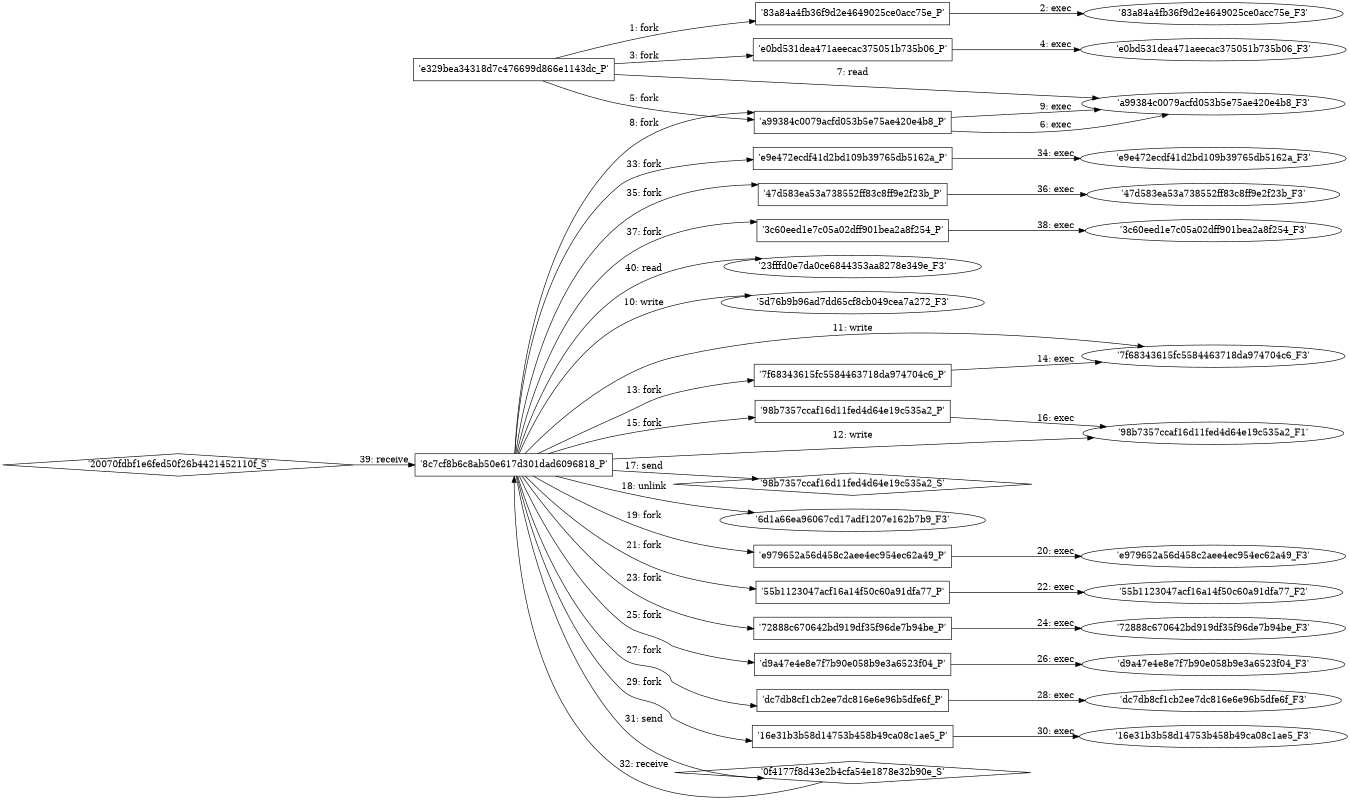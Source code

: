 digraph "D:\Learning\Paper\apt\基于CTI的攻击预警\Dataset\攻击图\ASGfromALLCTI\Threat Spotlight TeslaCrypt - Decrypt It Yourself.dot" {
rankdir="LR"
size="9"
fixedsize="false"
splines="true"
nodesep=0.3
ranksep=0
fontsize=10
overlap="scalexy"
engine= "neato"
	"'e329bea34318d7c476699d866e1143dc_P'" [node_type=Process shape=box]
	"'83a84a4fb36f9d2e4649025ce0acc75e_P'" [node_type=Process shape=box]
	"'e329bea34318d7c476699d866e1143dc_P'" -> "'83a84a4fb36f9d2e4649025ce0acc75e_P'" [label="1: fork"]
	"'83a84a4fb36f9d2e4649025ce0acc75e_P'" [node_type=Process shape=box]
	"'83a84a4fb36f9d2e4649025ce0acc75e_F3'" [node_type=File shape=ellipse]
	"'83a84a4fb36f9d2e4649025ce0acc75e_P'" -> "'83a84a4fb36f9d2e4649025ce0acc75e_F3'" [label="2: exec"]
	"'e329bea34318d7c476699d866e1143dc_P'" [node_type=Process shape=box]
	"'e0bd531dea471aeecac375051b735b06_P'" [node_type=Process shape=box]
	"'e329bea34318d7c476699d866e1143dc_P'" -> "'e0bd531dea471aeecac375051b735b06_P'" [label="3: fork"]
	"'e0bd531dea471aeecac375051b735b06_P'" [node_type=Process shape=box]
	"'e0bd531dea471aeecac375051b735b06_F3'" [node_type=File shape=ellipse]
	"'e0bd531dea471aeecac375051b735b06_P'" -> "'e0bd531dea471aeecac375051b735b06_F3'" [label="4: exec"]
	"'e329bea34318d7c476699d866e1143dc_P'" [node_type=Process shape=box]
	"'a99384c0079acfd053b5e75ae420e4b8_P'" [node_type=Process shape=box]
	"'e329bea34318d7c476699d866e1143dc_P'" -> "'a99384c0079acfd053b5e75ae420e4b8_P'" [label="5: fork"]
	"'a99384c0079acfd053b5e75ae420e4b8_P'" [node_type=Process shape=box]
	"'a99384c0079acfd053b5e75ae420e4b8_F3'" [node_type=File shape=ellipse]
	"'a99384c0079acfd053b5e75ae420e4b8_P'" -> "'a99384c0079acfd053b5e75ae420e4b8_F3'" [label="6: exec"]
	"'a99384c0079acfd053b5e75ae420e4b8_F3'" [node_type=file shape=ellipse]
	"'e329bea34318d7c476699d866e1143dc_P'" [node_type=Process shape=box]
	"'e329bea34318d7c476699d866e1143dc_P'" -> "'a99384c0079acfd053b5e75ae420e4b8_F3'" [label="7: read"]
	"'8c7cf8b6c8ab50e617d301dad6096818_P'" [node_type=Process shape=box]
	"'a99384c0079acfd053b5e75ae420e4b8_P'" [node_type=Process shape=box]
	"'8c7cf8b6c8ab50e617d301dad6096818_P'" -> "'a99384c0079acfd053b5e75ae420e4b8_P'" [label="8: fork"]
	"'a99384c0079acfd053b5e75ae420e4b8_P'" [node_type=Process shape=box]
	"'a99384c0079acfd053b5e75ae420e4b8_F3'" [node_type=File shape=ellipse]
	"'a99384c0079acfd053b5e75ae420e4b8_P'" -> "'a99384c0079acfd053b5e75ae420e4b8_F3'" [label="9: exec"]
	"'5d76b9b96ad7dd65cf8cb049cea7a272_F3'" [node_type=file shape=ellipse]
	"'8c7cf8b6c8ab50e617d301dad6096818_P'" [node_type=Process shape=box]
	"'8c7cf8b6c8ab50e617d301dad6096818_P'" -> "'5d76b9b96ad7dd65cf8cb049cea7a272_F3'" [label="10: write"]
	"'7f68343615fc5584463718da974704c6_F3'" [node_type=file shape=ellipse]
	"'8c7cf8b6c8ab50e617d301dad6096818_P'" [node_type=Process shape=box]
	"'8c7cf8b6c8ab50e617d301dad6096818_P'" -> "'7f68343615fc5584463718da974704c6_F3'" [label="11: write"]
	"'98b7357ccaf16d11fed4d64e19c535a2_F1'" [node_type=file shape=ellipse]
	"'8c7cf8b6c8ab50e617d301dad6096818_P'" [node_type=Process shape=box]
	"'8c7cf8b6c8ab50e617d301dad6096818_P'" -> "'98b7357ccaf16d11fed4d64e19c535a2_F1'" [label="12: write"]
	"'8c7cf8b6c8ab50e617d301dad6096818_P'" [node_type=Process shape=box]
	"'7f68343615fc5584463718da974704c6_P'" [node_type=Process shape=box]
	"'8c7cf8b6c8ab50e617d301dad6096818_P'" -> "'7f68343615fc5584463718da974704c6_P'" [label="13: fork"]
	"'7f68343615fc5584463718da974704c6_P'" [node_type=Process shape=box]
	"'7f68343615fc5584463718da974704c6_F3'" [node_type=File shape=ellipse]
	"'7f68343615fc5584463718da974704c6_P'" -> "'7f68343615fc5584463718da974704c6_F3'" [label="14: exec"]
	"'8c7cf8b6c8ab50e617d301dad6096818_P'" [node_type=Process shape=box]
	"'98b7357ccaf16d11fed4d64e19c535a2_P'" [node_type=Process shape=box]
	"'8c7cf8b6c8ab50e617d301dad6096818_P'" -> "'98b7357ccaf16d11fed4d64e19c535a2_P'" [label="15: fork"]
	"'98b7357ccaf16d11fed4d64e19c535a2_P'" [node_type=Process shape=box]
	"'98b7357ccaf16d11fed4d64e19c535a2_F1'" [node_type=File shape=ellipse]
	"'98b7357ccaf16d11fed4d64e19c535a2_P'" -> "'98b7357ccaf16d11fed4d64e19c535a2_F1'" [label="16: exec"]
	"'98b7357ccaf16d11fed4d64e19c535a2_S'" [node_type=Socket shape=diamond]
	"'8c7cf8b6c8ab50e617d301dad6096818_P'" [node_type=Process shape=box]
	"'8c7cf8b6c8ab50e617d301dad6096818_P'" -> "'98b7357ccaf16d11fed4d64e19c535a2_S'" [label="17: send"]
	"'6d1a66ea96067cd17adf1207e162b7b9_F3'" [node_type=file shape=ellipse]
	"'8c7cf8b6c8ab50e617d301dad6096818_P'" [node_type=Process shape=box]
	"'8c7cf8b6c8ab50e617d301dad6096818_P'" -> "'6d1a66ea96067cd17adf1207e162b7b9_F3'" [label="18: unlink"]
	"'8c7cf8b6c8ab50e617d301dad6096818_P'" [node_type=Process shape=box]
	"'e979652a56d458c2aee4ec954ec62a49_P'" [node_type=Process shape=box]
	"'8c7cf8b6c8ab50e617d301dad6096818_P'" -> "'e979652a56d458c2aee4ec954ec62a49_P'" [label="19: fork"]
	"'e979652a56d458c2aee4ec954ec62a49_P'" [node_type=Process shape=box]
	"'e979652a56d458c2aee4ec954ec62a49_F3'" [node_type=File shape=ellipse]
	"'e979652a56d458c2aee4ec954ec62a49_P'" -> "'e979652a56d458c2aee4ec954ec62a49_F3'" [label="20: exec"]
	"'8c7cf8b6c8ab50e617d301dad6096818_P'" [node_type=Process shape=box]
	"'55b1123047acf16a14f50c60a91dfa77_P'" [node_type=Process shape=box]
	"'8c7cf8b6c8ab50e617d301dad6096818_P'" -> "'55b1123047acf16a14f50c60a91dfa77_P'" [label="21: fork"]
	"'55b1123047acf16a14f50c60a91dfa77_P'" [node_type=Process shape=box]
	"'55b1123047acf16a14f50c60a91dfa77_F2'" [node_type=File shape=ellipse]
	"'55b1123047acf16a14f50c60a91dfa77_P'" -> "'55b1123047acf16a14f50c60a91dfa77_F2'" [label="22: exec"]
	"'8c7cf8b6c8ab50e617d301dad6096818_P'" [node_type=Process shape=box]
	"'72888c670642bd919df35f96de7b94be_P'" [node_type=Process shape=box]
	"'8c7cf8b6c8ab50e617d301dad6096818_P'" -> "'72888c670642bd919df35f96de7b94be_P'" [label="23: fork"]
	"'72888c670642bd919df35f96de7b94be_P'" [node_type=Process shape=box]
	"'72888c670642bd919df35f96de7b94be_F3'" [node_type=File shape=ellipse]
	"'72888c670642bd919df35f96de7b94be_P'" -> "'72888c670642bd919df35f96de7b94be_F3'" [label="24: exec"]
	"'8c7cf8b6c8ab50e617d301dad6096818_P'" [node_type=Process shape=box]
	"'d9a47e4e8e7f7b90e058b9e3a6523f04_P'" [node_type=Process shape=box]
	"'8c7cf8b6c8ab50e617d301dad6096818_P'" -> "'d9a47e4e8e7f7b90e058b9e3a6523f04_P'" [label="25: fork"]
	"'d9a47e4e8e7f7b90e058b9e3a6523f04_P'" [node_type=Process shape=box]
	"'d9a47e4e8e7f7b90e058b9e3a6523f04_F3'" [node_type=File shape=ellipse]
	"'d9a47e4e8e7f7b90e058b9e3a6523f04_P'" -> "'d9a47e4e8e7f7b90e058b9e3a6523f04_F3'" [label="26: exec"]
	"'8c7cf8b6c8ab50e617d301dad6096818_P'" [node_type=Process shape=box]
	"'dc7db8cf1cb2ee7dc816e6e96b5dfe6f_P'" [node_type=Process shape=box]
	"'8c7cf8b6c8ab50e617d301dad6096818_P'" -> "'dc7db8cf1cb2ee7dc816e6e96b5dfe6f_P'" [label="27: fork"]
	"'dc7db8cf1cb2ee7dc816e6e96b5dfe6f_P'" [node_type=Process shape=box]
	"'dc7db8cf1cb2ee7dc816e6e96b5dfe6f_F3'" [node_type=File shape=ellipse]
	"'dc7db8cf1cb2ee7dc816e6e96b5dfe6f_P'" -> "'dc7db8cf1cb2ee7dc816e6e96b5dfe6f_F3'" [label="28: exec"]
	"'8c7cf8b6c8ab50e617d301dad6096818_P'" [node_type=Process shape=box]
	"'16e31b3b58d14753b458b49ca08c1ae5_P'" [node_type=Process shape=box]
	"'8c7cf8b6c8ab50e617d301dad6096818_P'" -> "'16e31b3b58d14753b458b49ca08c1ae5_P'" [label="29: fork"]
	"'16e31b3b58d14753b458b49ca08c1ae5_P'" [node_type=Process shape=box]
	"'16e31b3b58d14753b458b49ca08c1ae5_F3'" [node_type=File shape=ellipse]
	"'16e31b3b58d14753b458b49ca08c1ae5_P'" -> "'16e31b3b58d14753b458b49ca08c1ae5_F3'" [label="30: exec"]
	"'0f4177f8d43e2b4cfa54e1878e32b90e_S'" [node_type=Socket shape=diamond]
	"'8c7cf8b6c8ab50e617d301dad6096818_P'" [node_type=Process shape=box]
	"'8c7cf8b6c8ab50e617d301dad6096818_P'" -> "'0f4177f8d43e2b4cfa54e1878e32b90e_S'" [label="31: send"]
	"'0f4177f8d43e2b4cfa54e1878e32b90e_S'" -> "'8c7cf8b6c8ab50e617d301dad6096818_P'" [label="32: receive"]
	"'8c7cf8b6c8ab50e617d301dad6096818_P'" [node_type=Process shape=box]
	"'e9e472ecdf41d2bd109b39765db5162a_P'" [node_type=Process shape=box]
	"'8c7cf8b6c8ab50e617d301dad6096818_P'" -> "'e9e472ecdf41d2bd109b39765db5162a_P'" [label="33: fork"]
	"'e9e472ecdf41d2bd109b39765db5162a_P'" [node_type=Process shape=box]
	"'e9e472ecdf41d2bd109b39765db5162a_F3'" [node_type=File shape=ellipse]
	"'e9e472ecdf41d2bd109b39765db5162a_P'" -> "'e9e472ecdf41d2bd109b39765db5162a_F3'" [label="34: exec"]
	"'8c7cf8b6c8ab50e617d301dad6096818_P'" [node_type=Process shape=box]
	"'47d583ea53a738552ff83c8ff9e2f23b_P'" [node_type=Process shape=box]
	"'8c7cf8b6c8ab50e617d301dad6096818_P'" -> "'47d583ea53a738552ff83c8ff9e2f23b_P'" [label="35: fork"]
	"'47d583ea53a738552ff83c8ff9e2f23b_P'" [node_type=Process shape=box]
	"'47d583ea53a738552ff83c8ff9e2f23b_F3'" [node_type=File shape=ellipse]
	"'47d583ea53a738552ff83c8ff9e2f23b_P'" -> "'47d583ea53a738552ff83c8ff9e2f23b_F3'" [label="36: exec"]
	"'8c7cf8b6c8ab50e617d301dad6096818_P'" [node_type=Process shape=box]
	"'3c60eed1e7c05a02dff901bea2a8f254_P'" [node_type=Process shape=box]
	"'8c7cf8b6c8ab50e617d301dad6096818_P'" -> "'3c60eed1e7c05a02dff901bea2a8f254_P'" [label="37: fork"]
	"'3c60eed1e7c05a02dff901bea2a8f254_P'" [node_type=Process shape=box]
	"'3c60eed1e7c05a02dff901bea2a8f254_F3'" [node_type=File shape=ellipse]
	"'3c60eed1e7c05a02dff901bea2a8f254_P'" -> "'3c60eed1e7c05a02dff901bea2a8f254_F3'" [label="38: exec"]
	"'8c7cf8b6c8ab50e617d301dad6096818_P'" [node_type=Process shape=box]
	"'20070fdbf1e6fed50f26b4421452110f_S'" [node_type=Socket shape=diamond]
	"'20070fdbf1e6fed50f26b4421452110f_S'" -> "'8c7cf8b6c8ab50e617d301dad6096818_P'" [label="39: receive"]
	"'23fffd0e7da0ce6844353aa8278e349e_F3'" [node_type=file shape=ellipse]
	"'8c7cf8b6c8ab50e617d301dad6096818_P'" [node_type=Process shape=box]
	"'8c7cf8b6c8ab50e617d301dad6096818_P'" -> "'23fffd0e7da0ce6844353aa8278e349e_F3'" [label="40: read"]
}
